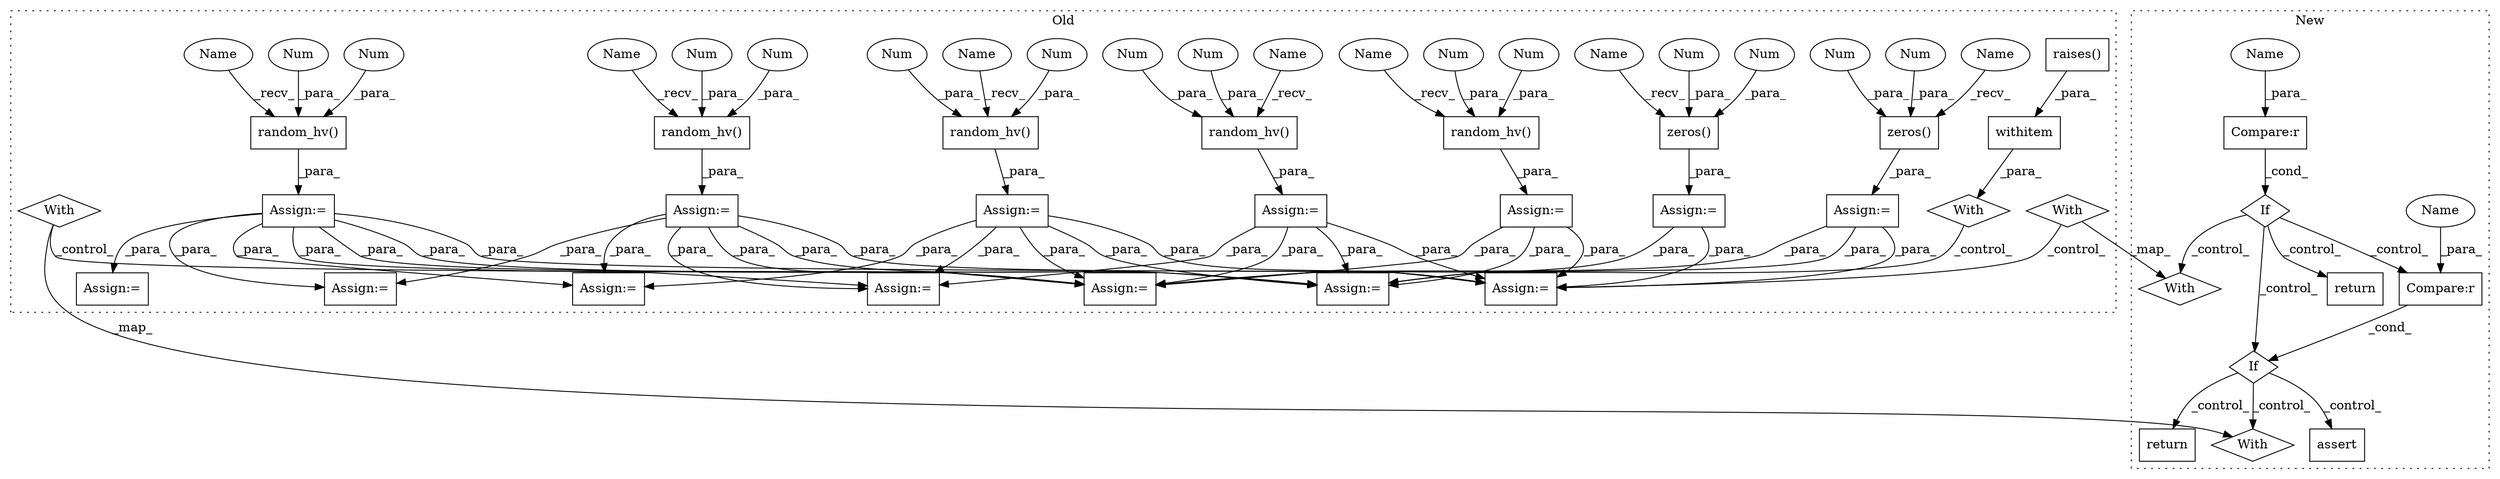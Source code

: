 digraph G {
subgraph cluster0 {
1 [label="raises()" a="75" s="8661,8694" l="14,1" shape="box"];
4 [label="With" a="39" s="8656,8667" l="5,42" shape="diamond"];
8 [label="withitem" a="49" s="8661" l="6" shape="box"];
10 [label="Assign:=" a="68" s="8712" l="3" shape="box"];
11 [label="zeros()" a="75" s="8609,8628" l="12,19" shape="box"];
12 [label="random_hv()" a="75" s="8309,8339" l="21,19" shape="box"];
13 [label="Num" a="76" s="8334" l="5" shape="ellipse"];
14 [label="random_hv()" a="75" s="8456,8486" l="21,22" shape="box"];
15 [label="Num" a="76" s="8621" l="1" shape="ellipse"];
16 [label="random_hv()" a="75" s="8164,8194" l="21,18" shape="box"];
17 [label="Num" a="76" s="8624" l="4" shape="ellipse"];
18 [label="random_hv()" a="75" s="7871,7901" l="21,1" shape="box"];
19 [label="Num" a="76" s="8189" l="5" shape="ellipse"];
20 [label="random_hv()" a="75" s="8015,8045" l="21,20" shape="box"];
21 [label="Num" a="76" s="7892" l="2" shape="ellipse"];
22 [label="Num" a="76" s="8185" l="2" shape="ellipse"];
23 [label="Num" a="76" s="8477" l="2" shape="ellipse"];
24 [label="Num" a="76" s="8330" l="2" shape="ellipse"];
25 [label="Num" a="76" s="8040" l="5" shape="ellipse"];
26 [label="Num" a="76" s="7896" l="5" shape="ellipse"];
27 [label="Num" a="76" s="8036" l="2" shape="ellipse"];
28 [label="Num" a="76" s="8481" l="5" shape="ellipse"];
29 [label="zeros()" a="75" s="8759,8778" l="12,25" shape="box"];
30 [label="Num" a="76" s="8774" l="4" shape="ellipse"];
31 [label="Num" a="76" s="8771" l="1" shape="ellipse"];
32 [label="Assign:=" a="68" s="7868" l="3" shape="box"];
33 [label="Assign:=" a="68" s="8868" l="3" shape="box"];
35 [label="With" a="39" s="8812,8823" l="5,42" shape="diamond"];
36 [label="Assign:=" a="68" s="8606" l="3" shape="box"];
37 [label="Assign:=" a="68" s="8756" l="3" shape="box"];
38 [label="Assign:=" a="68" s="8012" l="3" shape="box"];
39 [label="Assign:=" a="68" s="7914" l="3" shape="box"];
40 [label="Assign:=" a="68" s="9010" l="3" shape="box"];
41 [label="Assign:=" a="68" s="8453" l="3" shape="box"];
42 [label="Assign:=" a="68" s="8077" l="3" shape="box"];
43 [label="Assign:=" a="68" s="8306" l="3" shape="box"];
44 [label="Assign:=" a="68" s="8370" l="3" shape="box"];
45 [label="Assign:=" a="68" s="8161" l="3" shape="box"];
46 [label="Assign:=" a="68" s="8224" l="3" shape="box"];
47 [label="With" a="39" s="8963,8974" l="5,33" shape="diamond"];
52 [label="Name" a="87" s="8456" l="10" shape="ellipse"];
53 [label="Name" a="87" s="8309" l="10" shape="ellipse"];
54 [label="Name" a="87" s="8015" l="10" shape="ellipse"];
55 [label="Name" a="87" s="7871" l="10" shape="ellipse"];
56 [label="Name" a="87" s="8164" l="10" shape="ellipse"];
57 [label="Name" a="87" s="8759" l="5" shape="ellipse"];
58 [label="Name" a="87" s="8609" l="5" shape="ellipse"];
label = "Old";
style="dotted";
}
subgraph cluster1 {
2 [label="return" a="93" s="8079" l="6" shape="box"];
3 [label="If" a="96" s="7789" l="3" shape="diamond"];
5 [label="Compare:r" a="40" s="7954" l="20" shape="box"];
6 [label="If" a="96" s="7951" l="3" shape="diamond"];
7 [label="Compare:r" a="40" s="7792" l="29" shape="box"];
9 [label="return" a="93" s="7935" l="6" shape="box"];
34 [label="With" a="39" s="7835,7846" l="5,46" shape="diamond"];
48 [label="With" a="39" s="7988,7999" l="5,37" shape="diamond"];
49 [label="assert" a="65" s="8139" l="7" shape="box"];
50 [label="Name" a="87" s="7792" l="5" shape="ellipse"];
51 [label="Name" a="87" s="7954" l="5" shape="ellipse"];
label = "New";
style="dotted";
}
1 -> 8 [label="_para_"];
3 -> 6 [label="_control_"];
3 -> 9 [label="_control_"];
3 -> 34 [label="_control_"];
3 -> 5 [label="_control_"];
4 -> 10 [label="_control_"];
5 -> 6 [label="_cond_"];
6 -> 49 [label="_control_"];
6 -> 2 [label="_control_"];
6 -> 48 [label="_control_"];
7 -> 3 [label="_cond_"];
8 -> 4 [label="_para_"];
11 -> 36 [label="_para_"];
12 -> 43 [label="_para_"];
13 -> 12 [label="_para_"];
14 -> 41 [label="_para_"];
15 -> 11 [label="_para_"];
16 -> 45 [label="_para_"];
17 -> 11 [label="_para_"];
18 -> 32 [label="_para_"];
19 -> 16 [label="_para_"];
20 -> 38 [label="_para_"];
21 -> 18 [label="_para_"];
22 -> 16 [label="_para_"];
23 -> 14 [label="_para_"];
24 -> 12 [label="_para_"];
25 -> 20 [label="_para_"];
26 -> 18 [label="_para_"];
27 -> 20 [label="_para_"];
28 -> 14 [label="_para_"];
29 -> 37 [label="_para_"];
30 -> 29 [label="_para_"];
31 -> 29 [label="_para_"];
32 -> 10 [label="_para_"];
32 -> 44 [label="_para_"];
32 -> 39 [label="_para_"];
32 -> 33 [label="_para_"];
32 -> 40 [label="_para_"];
32 -> 42 [label="_para_"];
32 -> 46 [label="_para_"];
35 -> 34 [label="_map_"];
35 -> 33 [label="_control_"];
36 -> 10 [label="_para_"];
36 -> 40 [label="_para_"];
36 -> 33 [label="_para_"];
37 -> 33 [label="_para_"];
37 -> 40 [label="_para_"];
38 -> 10 [label="_para_"];
38 -> 33 [label="_para_"];
38 -> 44 [label="_para_"];
38 -> 46 [label="_para_"];
38 -> 42 [label="_para_"];
38 -> 40 [label="_para_"];
41 -> 10 [label="_para_"];
41 -> 33 [label="_para_"];
41 -> 40 [label="_para_"];
43 -> 33 [label="_para_"];
43 -> 10 [label="_para_"];
43 -> 40 [label="_para_"];
43 -> 44 [label="_para_"];
45 -> 46 [label="_para_"];
45 -> 40 [label="_para_"];
45 -> 44 [label="_para_"];
45 -> 10 [label="_para_"];
45 -> 33 [label="_para_"];
47 -> 40 [label="_control_"];
47 -> 48 [label="_map_"];
50 -> 7 [label="_para_"];
51 -> 5 [label="_para_"];
52 -> 14 [label="_recv_"];
53 -> 12 [label="_recv_"];
54 -> 20 [label="_recv_"];
55 -> 18 [label="_recv_"];
56 -> 16 [label="_recv_"];
57 -> 29 [label="_recv_"];
58 -> 11 [label="_recv_"];
}